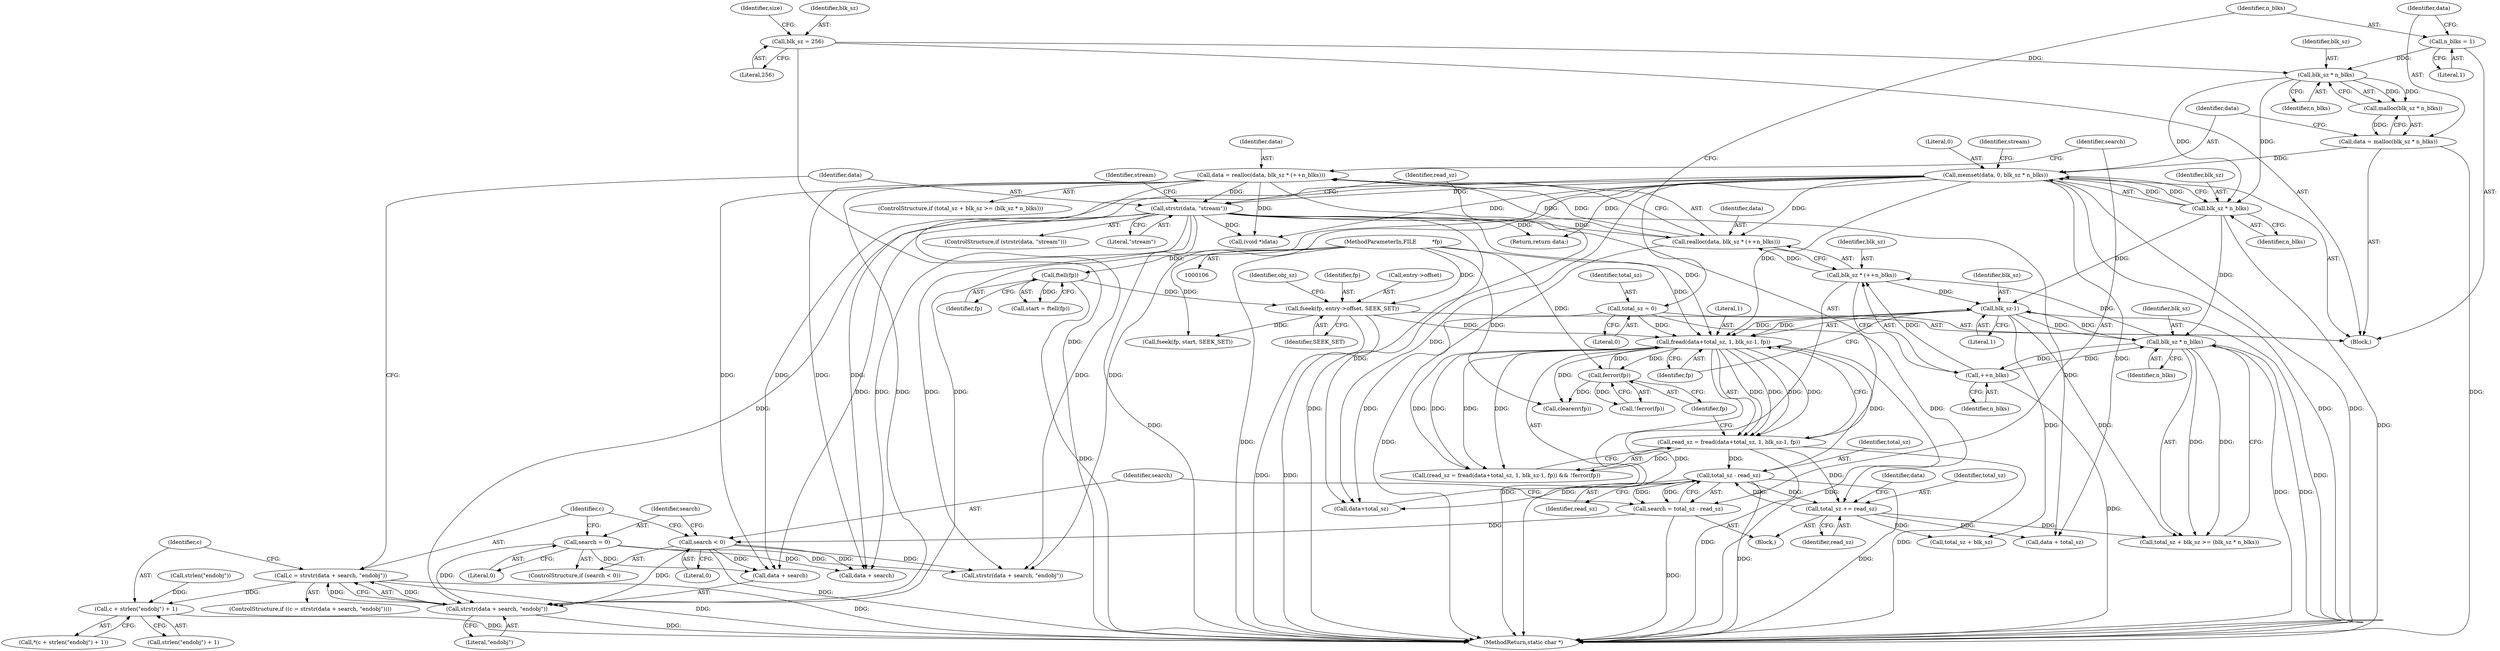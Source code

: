 digraph "0_pdfresurrect_0c4120fffa3dffe97b95c486a120eded82afe8a6_3@API" {
"1000268" [label="(Call,c = strstr(data + search, \"endobj\"))"];
"1000270" [label="(Call,strstr(data + search, \"endobj\"))"];
"1000247" [label="(Call,data = realloc(data, blk_sz * (++n_blks)))"];
"1000249" [label="(Call,realloc(data, blk_sz * (++n_blks)))"];
"1000204" [label="(Call,memset(data, 0, blk_sz * n_blks))"];
"1000198" [label="(Call,data = malloc(blk_sz * n_blks))"];
"1000200" [label="(Call,malloc(blk_sz * n_blks))"];
"1000201" [label="(Call,blk_sz * n_blks)"];
"1000114" [label="(Call,blk_sz = 256)"];
"1000195" [label="(Call,n_blks = 1)"];
"1000207" [label="(Call,blk_sz * n_blks)"];
"1000307" [label="(Call,strstr(data, \"stream\"))"];
"1000251" [label="(Call,blk_sz * (++n_blks))"];
"1000244" [label="(Call,blk_sz * n_blks)"];
"1000222" [label="(Call,blk_sz-1)"];
"1000253" [label="(Call,++n_blks)"];
"1000264" [label="(Call,search = 0)"];
"1000261" [label="(Call,search < 0)"];
"1000255" [label="(Call,search = total_sz - read_sz)"];
"1000257" [label="(Call,total_sz - read_sz)"];
"1000230" [label="(Call,total_sz += read_sz)"];
"1000215" [label="(Call,read_sz = fread(data+total_sz, 1, blk_sz-1, fp))"];
"1000217" [label="(Call,fread(data+total_sz, 1, blk_sz-1, fp))"];
"1000192" [label="(Call,total_sz = 0)"];
"1000227" [label="(Call,ferror(fp))"];
"1000107" [label="(MethodParameterIn,FILE         *fp)"];
"1000183" [label="(Call,fseek(fp, entry->offset, SEEK_SET))"];
"1000142" [label="(Call,ftell(fp))"];
"1000278" [label="(Call,c + strlen(\"endobj\") + 1)"];
"1000205" [label="(Identifier,data)"];
"1000142" [label="(Call,ftell(fp))"];
"1000333" [label="(MethodReturn,static char *)"];
"1000195" [label="(Call,n_blks = 1)"];
"1000227" [label="(Call,ferror(fp))"];
"1000217" [label="(Call,fread(data+total_sz, 1, blk_sz-1, fp))"];
"1000315" [label="(Call,fseek(fp, start, SEEK_SET))"];
"1000185" [label="(Call,entry->offset)"];
"1000218" [label="(Call,data+total_sz)"];
"1000307" [label="(Call,strstr(data, \"stream\"))"];
"1000259" [label="(Identifier,read_sz)"];
"1000240" [label="(Call,total_sz + blk_sz >= (blk_sz * n_blks))"];
"1000281" [label="(Call,strlen(\"endobj\"))"];
"1000204" [label="(Call,memset(data, 0, blk_sz * n_blks))"];
"1000295" [label="(Call,(void *)data)"];
"1000107" [label="(MethodParameterIn,FILE         *fp)"];
"1000248" [label="(Identifier,data)"];
"1000290" [label="(Call,strstr(data + search, \"endobj\"))"];
"1000207" [label="(Call,blk_sz * n_blks)"];
"1000291" [label="(Call,data + search)"];
"1000114" [label="(Call,blk_sz = 256)"];
"1000251" [label="(Call,blk_sz * (++n_blks))"];
"1000254" [label="(Identifier,n_blks)"];
"1000190" [label="(Identifier,obj_sz)"];
"1000193" [label="(Identifier,total_sz)"];
"1000203" [label="(Identifier,n_blks)"];
"1000253" [label="(Call,++n_blks)"];
"1000236" [label="(Identifier,data)"];
"1000211" [label="(Identifier,stream)"];
"1000225" [label="(Identifier,fp)"];
"1000200" [label="(Call,malloc(blk_sz * n_blks))"];
"1000267" [label="(ControlStructure,if ((c = strstr(data + search, \"endobj\"))))"];
"1000250" [label="(Identifier,data)"];
"1000232" [label="(Identifier,read_sz)"];
"1000222" [label="(Call,blk_sz-1)"];
"1000221" [label="(Literal,1)"];
"1000199" [label="(Identifier,data)"];
"1000255" [label="(Call,search = total_sz - read_sz)"];
"1000194" [label="(Literal,0)"];
"1000129" [label="(Identifier,size)"];
"1000188" [label="(Identifier,SEEK_SET)"];
"1000197" [label="(Literal,1)"];
"1000268" [label="(Call,c = strstr(data + search, \"endobj\"))"];
"1000306" [label="(ControlStructure,if (strstr(data, \"stream\")))"];
"1000274" [label="(Literal,\"endobj\")"];
"1000280" [label="(Call,strlen(\"endobj\") + 1)"];
"1000249" [label="(Call,realloc(data, blk_sz * (++n_blks)))"];
"1000226" [label="(Call,!ferror(fp))"];
"1000206" [label="(Literal,0)"];
"1000277" [label="(Call,*(c + strlen(\"endobj\") + 1))"];
"1000192" [label="(Call,total_sz = 0)"];
"1000140" [label="(Call,start = ftell(fp))"];
"1000241" [label="(Call,total_sz + blk_sz)"];
"1000257" [label="(Call,total_sz - read_sz)"];
"1000209" [label="(Identifier,n_blks)"];
"1000252" [label="(Identifier,blk_sz)"];
"1000265" [label="(Identifier,search)"];
"1000235" [label="(Call,data + total_sz)"];
"1000262" [label="(Identifier,search)"];
"1000244" [label="(Call,blk_sz * n_blks)"];
"1000116" [label="(Literal,256)"];
"1000215" [label="(Call,read_sz = fread(data+total_sz, 1, blk_sz-1, fp))"];
"1000115" [label="(Identifier,blk_sz)"];
"1000198" [label="(Call,data = malloc(blk_sz * n_blks))"];
"1000231" [label="(Identifier,total_sz)"];
"1000230" [label="(Call,total_sz += read_sz)"];
"1000279" [label="(Identifier,c)"];
"1000214" [label="(Call,(read_sz = fread(data+total_sz, 1, blk_sz-1, fp)) && !ferror(fp))"];
"1000331" [label="(Return,return data;)"];
"1000201" [label="(Call,blk_sz * n_blks)"];
"1000269" [label="(Identifier,c)"];
"1000260" [label="(ControlStructure,if (search < 0))"];
"1000228" [label="(Identifier,fp)"];
"1000246" [label="(Identifier,n_blks)"];
"1000309" [label="(Literal,\"stream\")"];
"1000245" [label="(Identifier,blk_sz)"];
"1000261" [label="(Call,search < 0)"];
"1000112" [label="(Block,)"];
"1000208" [label="(Identifier,blk_sz)"];
"1000256" [label="(Identifier,search)"];
"1000278" [label="(Call,c + strlen(\"endobj\") + 1)"];
"1000229" [label="(Block,)"];
"1000196" [label="(Identifier,n_blks)"];
"1000216" [label="(Identifier,read_sz)"];
"1000271" [label="(Call,data + search)"];
"1000224" [label="(Literal,1)"];
"1000311" [label="(Identifier,stream)"];
"1000270" [label="(Call,strstr(data + search, \"endobj\"))"];
"1000202" [label="(Identifier,blk_sz)"];
"1000239" [label="(ControlStructure,if (total_sz + blk_sz >= (blk_sz * n_blks)))"];
"1000313" [label="(Call,clearerr(fp))"];
"1000308" [label="(Identifier,data)"];
"1000143" [label="(Identifier,fp)"];
"1000264" [label="(Call,search = 0)"];
"1000258" [label="(Identifier,total_sz)"];
"1000247" [label="(Call,data = realloc(data, blk_sz * (++n_blks)))"];
"1000266" [label="(Literal,0)"];
"1000263" [label="(Literal,0)"];
"1000184" [label="(Identifier,fp)"];
"1000223" [label="(Identifier,blk_sz)"];
"1000183" [label="(Call,fseek(fp, entry->offset, SEEK_SET))"];
"1000268" -> "1000267"  [label="AST: "];
"1000268" -> "1000270"  [label="CFG: "];
"1000269" -> "1000268"  [label="AST: "];
"1000270" -> "1000268"  [label="AST: "];
"1000279" -> "1000268"  [label="CFG: "];
"1000308" -> "1000268"  [label="CFG: "];
"1000268" -> "1000333"  [label="DDG: "];
"1000268" -> "1000333"  [label="DDG: "];
"1000270" -> "1000268"  [label="DDG: "];
"1000270" -> "1000268"  [label="DDG: "];
"1000268" -> "1000278"  [label="DDG: "];
"1000270" -> "1000274"  [label="CFG: "];
"1000271" -> "1000270"  [label="AST: "];
"1000274" -> "1000270"  [label="AST: "];
"1000270" -> "1000333"  [label="DDG: "];
"1000247" -> "1000270"  [label="DDG: "];
"1000204" -> "1000270"  [label="DDG: "];
"1000307" -> "1000270"  [label="DDG: "];
"1000264" -> "1000270"  [label="DDG: "];
"1000261" -> "1000270"  [label="DDG: "];
"1000247" -> "1000239"  [label="AST: "];
"1000247" -> "1000249"  [label="CFG: "];
"1000248" -> "1000247"  [label="AST: "];
"1000249" -> "1000247"  [label="AST: "];
"1000256" -> "1000247"  [label="CFG: "];
"1000247" -> "1000333"  [label="DDG: "];
"1000249" -> "1000247"  [label="DDG: "];
"1000249" -> "1000247"  [label="DDG: "];
"1000247" -> "1000271"  [label="DDG: "];
"1000247" -> "1000290"  [label="DDG: "];
"1000247" -> "1000291"  [label="DDG: "];
"1000247" -> "1000295"  [label="DDG: "];
"1000247" -> "1000307"  [label="DDG: "];
"1000249" -> "1000251"  [label="CFG: "];
"1000250" -> "1000249"  [label="AST: "];
"1000251" -> "1000249"  [label="AST: "];
"1000249" -> "1000333"  [label="DDG: "];
"1000204" -> "1000249"  [label="DDG: "];
"1000307" -> "1000249"  [label="DDG: "];
"1000251" -> "1000249"  [label="DDG: "];
"1000204" -> "1000112"  [label="AST: "];
"1000204" -> "1000207"  [label="CFG: "];
"1000205" -> "1000204"  [label="AST: "];
"1000206" -> "1000204"  [label="AST: "];
"1000207" -> "1000204"  [label="AST: "];
"1000211" -> "1000204"  [label="CFG: "];
"1000204" -> "1000333"  [label="DDG: "];
"1000204" -> "1000333"  [label="DDG: "];
"1000198" -> "1000204"  [label="DDG: "];
"1000207" -> "1000204"  [label="DDG: "];
"1000207" -> "1000204"  [label="DDG: "];
"1000204" -> "1000217"  [label="DDG: "];
"1000204" -> "1000218"  [label="DDG: "];
"1000204" -> "1000235"  [label="DDG: "];
"1000204" -> "1000271"  [label="DDG: "];
"1000204" -> "1000290"  [label="DDG: "];
"1000204" -> "1000291"  [label="DDG: "];
"1000204" -> "1000295"  [label="DDG: "];
"1000204" -> "1000307"  [label="DDG: "];
"1000204" -> "1000331"  [label="DDG: "];
"1000198" -> "1000112"  [label="AST: "];
"1000198" -> "1000200"  [label="CFG: "];
"1000199" -> "1000198"  [label="AST: "];
"1000200" -> "1000198"  [label="AST: "];
"1000205" -> "1000198"  [label="CFG: "];
"1000198" -> "1000333"  [label="DDG: "];
"1000200" -> "1000198"  [label="DDG: "];
"1000200" -> "1000201"  [label="CFG: "];
"1000201" -> "1000200"  [label="AST: "];
"1000201" -> "1000200"  [label="DDG: "];
"1000201" -> "1000200"  [label="DDG: "];
"1000201" -> "1000203"  [label="CFG: "];
"1000202" -> "1000201"  [label="AST: "];
"1000203" -> "1000201"  [label="AST: "];
"1000114" -> "1000201"  [label="DDG: "];
"1000195" -> "1000201"  [label="DDG: "];
"1000201" -> "1000207"  [label="DDG: "];
"1000201" -> "1000207"  [label="DDG: "];
"1000114" -> "1000112"  [label="AST: "];
"1000114" -> "1000116"  [label="CFG: "];
"1000115" -> "1000114"  [label="AST: "];
"1000116" -> "1000114"  [label="AST: "];
"1000129" -> "1000114"  [label="CFG: "];
"1000114" -> "1000333"  [label="DDG: "];
"1000195" -> "1000112"  [label="AST: "];
"1000195" -> "1000197"  [label="CFG: "];
"1000196" -> "1000195"  [label="AST: "];
"1000197" -> "1000195"  [label="AST: "];
"1000199" -> "1000195"  [label="CFG: "];
"1000207" -> "1000209"  [label="CFG: "];
"1000208" -> "1000207"  [label="AST: "];
"1000209" -> "1000207"  [label="AST: "];
"1000207" -> "1000333"  [label="DDG: "];
"1000207" -> "1000222"  [label="DDG: "];
"1000207" -> "1000244"  [label="DDG: "];
"1000307" -> "1000306"  [label="AST: "];
"1000307" -> "1000309"  [label="CFG: "];
"1000308" -> "1000307"  [label="AST: "];
"1000309" -> "1000307"  [label="AST: "];
"1000216" -> "1000307"  [label="CFG: "];
"1000311" -> "1000307"  [label="CFG: "];
"1000307" -> "1000333"  [label="DDG: "];
"1000307" -> "1000217"  [label="DDG: "];
"1000307" -> "1000218"  [label="DDG: "];
"1000307" -> "1000235"  [label="DDG: "];
"1000307" -> "1000271"  [label="DDG: "];
"1000307" -> "1000290"  [label="DDG: "];
"1000307" -> "1000291"  [label="DDG: "];
"1000307" -> "1000295"  [label="DDG: "];
"1000307" -> "1000331"  [label="DDG: "];
"1000251" -> "1000253"  [label="CFG: "];
"1000252" -> "1000251"  [label="AST: "];
"1000253" -> "1000251"  [label="AST: "];
"1000251" -> "1000333"  [label="DDG: "];
"1000251" -> "1000222"  [label="DDG: "];
"1000244" -> "1000251"  [label="DDG: "];
"1000253" -> "1000251"  [label="DDG: "];
"1000244" -> "1000240"  [label="AST: "];
"1000244" -> "1000246"  [label="CFG: "];
"1000245" -> "1000244"  [label="AST: "];
"1000246" -> "1000244"  [label="AST: "];
"1000240" -> "1000244"  [label="CFG: "];
"1000244" -> "1000333"  [label="DDG: "];
"1000244" -> "1000333"  [label="DDG: "];
"1000244" -> "1000222"  [label="DDG: "];
"1000244" -> "1000240"  [label="DDG: "];
"1000244" -> "1000240"  [label="DDG: "];
"1000222" -> "1000244"  [label="DDG: "];
"1000253" -> "1000244"  [label="DDG: "];
"1000244" -> "1000253"  [label="DDG: "];
"1000222" -> "1000217"  [label="AST: "];
"1000222" -> "1000224"  [label="CFG: "];
"1000223" -> "1000222"  [label="AST: "];
"1000224" -> "1000222"  [label="AST: "];
"1000225" -> "1000222"  [label="CFG: "];
"1000222" -> "1000333"  [label="DDG: "];
"1000222" -> "1000217"  [label="DDG: "];
"1000222" -> "1000217"  [label="DDG: "];
"1000222" -> "1000240"  [label="DDG: "];
"1000222" -> "1000241"  [label="DDG: "];
"1000253" -> "1000254"  [label="CFG: "];
"1000254" -> "1000253"  [label="AST: "];
"1000253" -> "1000333"  [label="DDG: "];
"1000264" -> "1000260"  [label="AST: "];
"1000264" -> "1000266"  [label="CFG: "];
"1000265" -> "1000264"  [label="AST: "];
"1000266" -> "1000264"  [label="AST: "];
"1000269" -> "1000264"  [label="CFG: "];
"1000264" -> "1000271"  [label="DDG: "];
"1000264" -> "1000290"  [label="DDG: "];
"1000264" -> "1000291"  [label="DDG: "];
"1000261" -> "1000260"  [label="AST: "];
"1000261" -> "1000263"  [label="CFG: "];
"1000262" -> "1000261"  [label="AST: "];
"1000263" -> "1000261"  [label="AST: "];
"1000265" -> "1000261"  [label="CFG: "];
"1000269" -> "1000261"  [label="CFG: "];
"1000261" -> "1000333"  [label="DDG: "];
"1000255" -> "1000261"  [label="DDG: "];
"1000261" -> "1000271"  [label="DDG: "];
"1000261" -> "1000290"  [label="DDG: "];
"1000261" -> "1000291"  [label="DDG: "];
"1000255" -> "1000229"  [label="AST: "];
"1000255" -> "1000257"  [label="CFG: "];
"1000256" -> "1000255"  [label="AST: "];
"1000257" -> "1000255"  [label="AST: "];
"1000262" -> "1000255"  [label="CFG: "];
"1000255" -> "1000333"  [label="DDG: "];
"1000257" -> "1000255"  [label="DDG: "];
"1000257" -> "1000255"  [label="DDG: "];
"1000257" -> "1000259"  [label="CFG: "];
"1000258" -> "1000257"  [label="AST: "];
"1000259" -> "1000257"  [label="AST: "];
"1000257" -> "1000333"  [label="DDG: "];
"1000257" -> "1000333"  [label="DDG: "];
"1000257" -> "1000217"  [label="DDG: "];
"1000257" -> "1000218"  [label="DDG: "];
"1000257" -> "1000230"  [label="DDG: "];
"1000230" -> "1000257"  [label="DDG: "];
"1000215" -> "1000257"  [label="DDG: "];
"1000230" -> "1000229"  [label="AST: "];
"1000230" -> "1000232"  [label="CFG: "];
"1000231" -> "1000230"  [label="AST: "];
"1000232" -> "1000230"  [label="AST: "];
"1000236" -> "1000230"  [label="CFG: "];
"1000215" -> "1000230"  [label="DDG: "];
"1000192" -> "1000230"  [label="DDG: "];
"1000230" -> "1000235"  [label="DDG: "];
"1000230" -> "1000240"  [label="DDG: "];
"1000230" -> "1000241"  [label="DDG: "];
"1000215" -> "1000214"  [label="AST: "];
"1000215" -> "1000217"  [label="CFG: "];
"1000216" -> "1000215"  [label="AST: "];
"1000217" -> "1000215"  [label="AST: "];
"1000228" -> "1000215"  [label="CFG: "];
"1000214" -> "1000215"  [label="CFG: "];
"1000215" -> "1000333"  [label="DDG: "];
"1000215" -> "1000333"  [label="DDG: "];
"1000215" -> "1000214"  [label="DDG: "];
"1000217" -> "1000215"  [label="DDG: "];
"1000217" -> "1000215"  [label="DDG: "];
"1000217" -> "1000215"  [label="DDG: "];
"1000217" -> "1000215"  [label="DDG: "];
"1000217" -> "1000225"  [label="CFG: "];
"1000218" -> "1000217"  [label="AST: "];
"1000221" -> "1000217"  [label="AST: "];
"1000225" -> "1000217"  [label="AST: "];
"1000217" -> "1000333"  [label="DDG: "];
"1000217" -> "1000333"  [label="DDG: "];
"1000217" -> "1000214"  [label="DDG: "];
"1000217" -> "1000214"  [label="DDG: "];
"1000217" -> "1000214"  [label="DDG: "];
"1000217" -> "1000214"  [label="DDG: "];
"1000192" -> "1000217"  [label="DDG: "];
"1000227" -> "1000217"  [label="DDG: "];
"1000183" -> "1000217"  [label="DDG: "];
"1000107" -> "1000217"  [label="DDG: "];
"1000217" -> "1000227"  [label="DDG: "];
"1000217" -> "1000313"  [label="DDG: "];
"1000192" -> "1000112"  [label="AST: "];
"1000192" -> "1000194"  [label="CFG: "];
"1000193" -> "1000192"  [label="AST: "];
"1000194" -> "1000192"  [label="AST: "];
"1000196" -> "1000192"  [label="CFG: "];
"1000192" -> "1000218"  [label="DDG: "];
"1000227" -> "1000226"  [label="AST: "];
"1000227" -> "1000228"  [label="CFG: "];
"1000228" -> "1000227"  [label="AST: "];
"1000226" -> "1000227"  [label="CFG: "];
"1000227" -> "1000226"  [label="DDG: "];
"1000107" -> "1000227"  [label="DDG: "];
"1000227" -> "1000313"  [label="DDG: "];
"1000107" -> "1000106"  [label="AST: "];
"1000107" -> "1000333"  [label="DDG: "];
"1000107" -> "1000142"  [label="DDG: "];
"1000107" -> "1000183"  [label="DDG: "];
"1000107" -> "1000313"  [label="DDG: "];
"1000107" -> "1000315"  [label="DDG: "];
"1000183" -> "1000112"  [label="AST: "];
"1000183" -> "1000188"  [label="CFG: "];
"1000184" -> "1000183"  [label="AST: "];
"1000185" -> "1000183"  [label="AST: "];
"1000188" -> "1000183"  [label="AST: "];
"1000190" -> "1000183"  [label="CFG: "];
"1000183" -> "1000333"  [label="DDG: "];
"1000183" -> "1000333"  [label="DDG: "];
"1000142" -> "1000183"  [label="DDG: "];
"1000183" -> "1000315"  [label="DDG: "];
"1000142" -> "1000140"  [label="AST: "];
"1000142" -> "1000143"  [label="CFG: "];
"1000143" -> "1000142"  [label="AST: "];
"1000140" -> "1000142"  [label="CFG: "];
"1000142" -> "1000333"  [label="DDG: "];
"1000142" -> "1000140"  [label="DDG: "];
"1000278" -> "1000277"  [label="AST: "];
"1000278" -> "1000280"  [label="CFG: "];
"1000279" -> "1000278"  [label="AST: "];
"1000280" -> "1000278"  [label="AST: "];
"1000277" -> "1000278"  [label="CFG: "];
"1000278" -> "1000333"  [label="DDG: "];
"1000281" -> "1000278"  [label="DDG: "];
}
